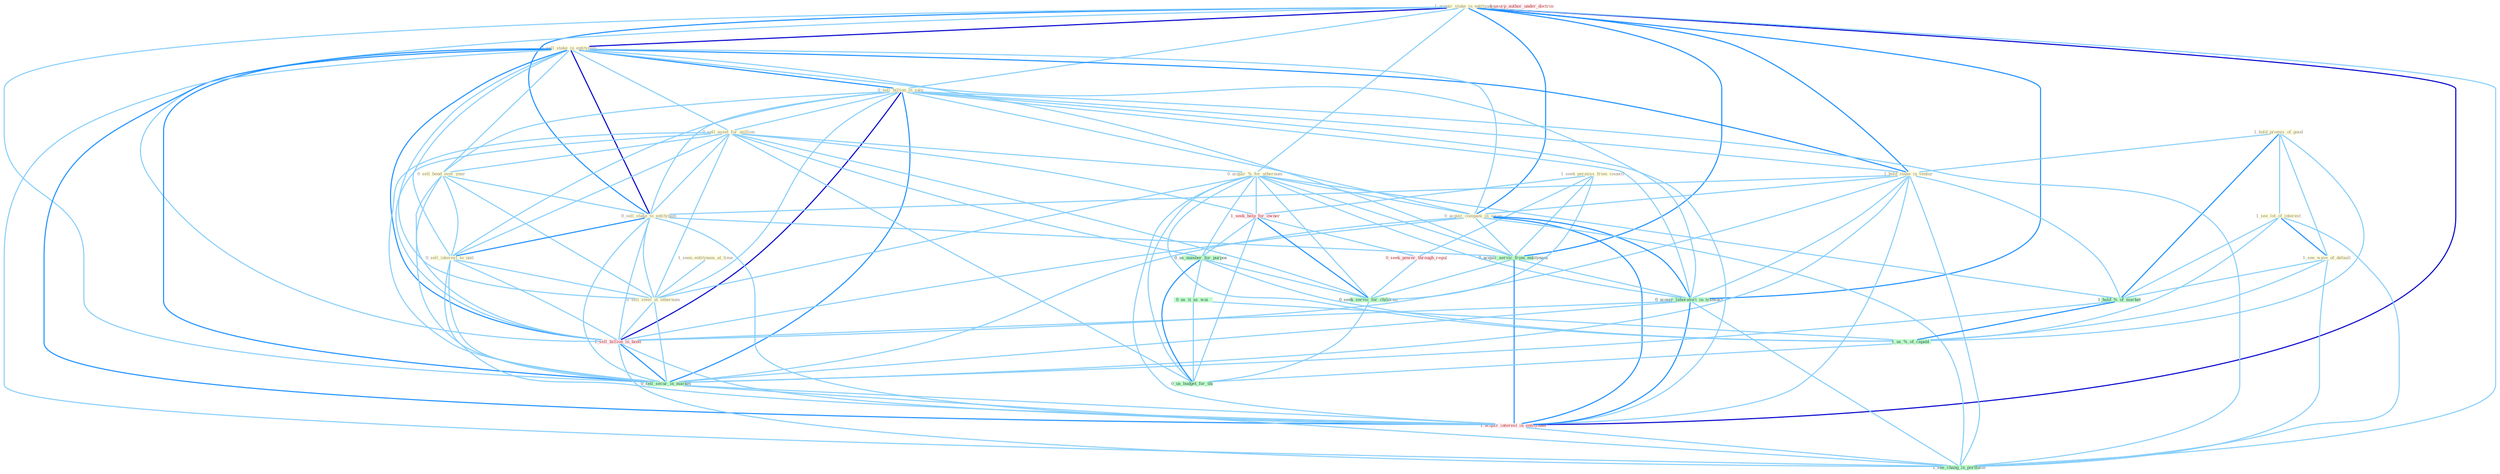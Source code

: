 Graph G{ 
    node
    [shape=polygon,style=filled,width=.5,height=.06,color="#BDFCC9",fixedsize=true,fontsize=4,
    fontcolor="#2f4f4f"];
    {node
    [color="#ffffe0", fontcolor="#8b7d6b"] "1_acquir_stake_in_entitynam " "1_sell_stake_in_entitynam " "1_hold_promis_of_good " "1_see_lot_of_interest " "0_sell_billion_in_sale " "0_sell_asset_for_million " "1_seen_entitynam_at_time " "0_sell_bond_over_year " "1_seek_permiss_from_council " "1_hold_stake_in_ventur " "0_sell_stake_to_entitynam " "0_sell_interest_to_unit " "0_acquir_%_for_othernum " "0_acquir_compani_in_swap " "0_sell_steel_at_othernum " "1_see_wave_of_default "}
{node [color="#fff0f5", fontcolor="#b22222"] "1_seek_help_for_owner " "0_seek_power_through_regul " "1_sell_billion_in_bond " "1_usurp_author_under_doctrin " "1_acquir_interest_in_entitynam "}
edge [color="#B0E2FF"];

	"1_acquir_stake_in_entitynam " -- "1_sell_stake_in_entitynam " [w="3", color="#0000cd" , len=0.6];
	"1_acquir_stake_in_entitynam " -- "0_sell_billion_in_sale " [w="1", color="#87cefa" ];
	"1_acquir_stake_in_entitynam " -- "1_hold_stake_in_ventur " [w="2", color="#1e90ff" , len=0.8];
	"1_acquir_stake_in_entitynam " -- "0_sell_stake_to_entitynam " [w="2", color="#1e90ff" , len=0.8];
	"1_acquir_stake_in_entitynam " -- "0_acquir_%_for_othernum " [w="1", color="#87cefa" ];
	"1_acquir_stake_in_entitynam " -- "0_acquir_compani_in_swap " [w="2", color="#1e90ff" , len=0.8];
	"1_acquir_stake_in_entitynam " -- "0_acquir_servic_from_entitynam " [w="2", color="#1e90ff" , len=0.8];
	"1_acquir_stake_in_entitynam " -- "0_acquir_laboratori_in_transact " [w="2", color="#1e90ff" , len=0.8];
	"1_acquir_stake_in_entitynam " -- "1_sell_billion_in_bond " [w="1", color="#87cefa" ];
	"1_acquir_stake_in_entitynam " -- "0_sell_secur_in_market " [w="1", color="#87cefa" ];
	"1_acquir_stake_in_entitynam " -- "1_acquir_interest_in_entitynam " [w="3", color="#0000cd" , len=0.6];
	"1_acquir_stake_in_entitynam " -- "1_see_chang_in_portfolio " [w="1", color="#87cefa" ];
	"1_sell_stake_in_entitynam " -- "0_sell_billion_in_sale " [w="2", color="#1e90ff" , len=0.8];
	"1_sell_stake_in_entitynam " -- "0_sell_asset_for_million " [w="1", color="#87cefa" ];
	"1_sell_stake_in_entitynam " -- "0_sell_bond_over_year " [w="1", color="#87cefa" ];
	"1_sell_stake_in_entitynam " -- "1_hold_stake_in_ventur " [w="2", color="#1e90ff" , len=0.8];
	"1_sell_stake_in_entitynam " -- "0_sell_stake_to_entitynam " [w="3", color="#0000cd" , len=0.6];
	"1_sell_stake_in_entitynam " -- "0_sell_interest_to_unit " [w="1", color="#87cefa" ];
	"1_sell_stake_in_entitynam " -- "0_acquir_compani_in_swap " [w="1", color="#87cefa" ];
	"1_sell_stake_in_entitynam " -- "0_sell_steel_at_othernum " [w="1", color="#87cefa" ];
	"1_sell_stake_in_entitynam " -- "0_acquir_servic_from_entitynam " [w="1", color="#87cefa" ];
	"1_sell_stake_in_entitynam " -- "0_acquir_laboratori_in_transact " [w="1", color="#87cefa" ];
	"1_sell_stake_in_entitynam " -- "1_sell_billion_in_bond " [w="2", color="#1e90ff" , len=0.8];
	"1_sell_stake_in_entitynam " -- "0_sell_secur_in_market " [w="2", color="#1e90ff" , len=0.8];
	"1_sell_stake_in_entitynam " -- "1_acquir_interest_in_entitynam " [w="2", color="#1e90ff" , len=0.8];
	"1_sell_stake_in_entitynam " -- "1_see_chang_in_portfolio " [w="1", color="#87cefa" ];
	"1_hold_promis_of_good " -- "1_see_lot_of_interest " [w="1", color="#87cefa" ];
	"1_hold_promis_of_good " -- "1_hold_stake_in_ventur " [w="1", color="#87cefa" ];
	"1_hold_promis_of_good " -- "1_see_wave_of_default " [w="1", color="#87cefa" ];
	"1_hold_promis_of_good " -- "1_hold_%_of_market " [w="2", color="#1e90ff" , len=0.8];
	"1_hold_promis_of_good " -- "1_us_%_of_capabl " [w="1", color="#87cefa" ];
	"1_see_lot_of_interest " -- "1_see_wave_of_default " [w="2", color="#1e90ff" , len=0.8];
	"1_see_lot_of_interest " -- "1_hold_%_of_market " [w="1", color="#87cefa" ];
	"1_see_lot_of_interest " -- "1_us_%_of_capabl " [w="1", color="#87cefa" ];
	"1_see_lot_of_interest " -- "1_see_chang_in_portfolio " [w="1", color="#87cefa" ];
	"0_sell_billion_in_sale " -- "0_sell_asset_for_million " [w="1", color="#87cefa" ];
	"0_sell_billion_in_sale " -- "0_sell_bond_over_year " [w="1", color="#87cefa" ];
	"0_sell_billion_in_sale " -- "1_hold_stake_in_ventur " [w="1", color="#87cefa" ];
	"0_sell_billion_in_sale " -- "0_sell_stake_to_entitynam " [w="1", color="#87cefa" ];
	"0_sell_billion_in_sale " -- "0_sell_interest_to_unit " [w="1", color="#87cefa" ];
	"0_sell_billion_in_sale " -- "0_acquir_compani_in_swap " [w="1", color="#87cefa" ];
	"0_sell_billion_in_sale " -- "0_sell_steel_at_othernum " [w="1", color="#87cefa" ];
	"0_sell_billion_in_sale " -- "0_acquir_laboratori_in_transact " [w="1", color="#87cefa" ];
	"0_sell_billion_in_sale " -- "1_sell_billion_in_bond " [w="3", color="#0000cd" , len=0.6];
	"0_sell_billion_in_sale " -- "0_sell_secur_in_market " [w="2", color="#1e90ff" , len=0.8];
	"0_sell_billion_in_sale " -- "1_acquir_interest_in_entitynam " [w="1", color="#87cefa" ];
	"0_sell_billion_in_sale " -- "1_see_chang_in_portfolio " [w="1", color="#87cefa" ];
	"0_sell_asset_for_million " -- "0_sell_bond_over_year " [w="1", color="#87cefa" ];
	"0_sell_asset_for_million " -- "0_sell_stake_to_entitynam " [w="1", color="#87cefa" ];
	"0_sell_asset_for_million " -- "0_sell_interest_to_unit " [w="1", color="#87cefa" ];
	"0_sell_asset_for_million " -- "0_acquir_%_for_othernum " [w="1", color="#87cefa" ];
	"0_sell_asset_for_million " -- "0_sell_steel_at_othernum " [w="1", color="#87cefa" ];
	"0_sell_asset_for_million " -- "1_seek_help_for_owner " [w="1", color="#87cefa" ];
	"0_sell_asset_for_million " -- "0_us_number_for_purpos " [w="1", color="#87cefa" ];
	"0_sell_asset_for_million " -- "1_sell_billion_in_bond " [w="1", color="#87cefa" ];
	"0_sell_asset_for_million " -- "0_sell_secur_in_market " [w="1", color="#87cefa" ];
	"0_sell_asset_for_million " -- "0_seek_servic_for_children " [w="1", color="#87cefa" ];
	"0_sell_asset_for_million " -- "0_us_budget_for_thi " [w="1", color="#87cefa" ];
	"1_seen_entitynam_at_time " -- "0_sell_steel_at_othernum " [w="1", color="#87cefa" ];
	"0_sell_bond_over_year " -- "0_sell_stake_to_entitynam " [w="1", color="#87cefa" ];
	"0_sell_bond_over_year " -- "0_sell_interest_to_unit " [w="1", color="#87cefa" ];
	"0_sell_bond_over_year " -- "0_sell_steel_at_othernum " [w="1", color="#87cefa" ];
	"0_sell_bond_over_year " -- "1_sell_billion_in_bond " [w="1", color="#87cefa" ];
	"0_sell_bond_over_year " -- "0_sell_secur_in_market " [w="1", color="#87cefa" ];
	"1_seek_permiss_from_council " -- "1_seek_help_for_owner " [w="1", color="#87cefa" ];
	"1_seek_permiss_from_council " -- "0_acquir_servic_from_entitynam " [w="1", color="#87cefa" ];
	"1_seek_permiss_from_council " -- "0_seek_power_through_regul " [w="1", color="#87cefa" ];
	"1_seek_permiss_from_council " -- "0_seek_servic_for_children " [w="1", color="#87cefa" ];
	"1_hold_stake_in_ventur " -- "0_sell_stake_to_entitynam " [w="1", color="#87cefa" ];
	"1_hold_stake_in_ventur " -- "0_acquir_compani_in_swap " [w="1", color="#87cefa" ];
	"1_hold_stake_in_ventur " -- "1_hold_%_of_market " [w="1", color="#87cefa" ];
	"1_hold_stake_in_ventur " -- "0_acquir_laboratori_in_transact " [w="1", color="#87cefa" ];
	"1_hold_stake_in_ventur " -- "1_sell_billion_in_bond " [w="1", color="#87cefa" ];
	"1_hold_stake_in_ventur " -- "0_sell_secur_in_market " [w="1", color="#87cefa" ];
	"1_hold_stake_in_ventur " -- "1_acquir_interest_in_entitynam " [w="1", color="#87cefa" ];
	"1_hold_stake_in_ventur " -- "1_see_chang_in_portfolio " [w="1", color="#87cefa" ];
	"0_sell_stake_to_entitynam " -- "0_sell_interest_to_unit " [w="2", color="#1e90ff" , len=0.8];
	"0_sell_stake_to_entitynam " -- "0_sell_steel_at_othernum " [w="1", color="#87cefa" ];
	"0_sell_stake_to_entitynam " -- "0_acquir_servic_from_entitynam " [w="1", color="#87cefa" ];
	"0_sell_stake_to_entitynam " -- "1_sell_billion_in_bond " [w="1", color="#87cefa" ];
	"0_sell_stake_to_entitynam " -- "0_sell_secur_in_market " [w="1", color="#87cefa" ];
	"0_sell_stake_to_entitynam " -- "1_acquir_interest_in_entitynam " [w="1", color="#87cefa" ];
	"0_sell_interest_to_unit " -- "0_sell_steel_at_othernum " [w="1", color="#87cefa" ];
	"0_sell_interest_to_unit " -- "1_sell_billion_in_bond " [w="1", color="#87cefa" ];
	"0_sell_interest_to_unit " -- "0_sell_secur_in_market " [w="1", color="#87cefa" ];
	"0_sell_interest_to_unit " -- "1_acquir_interest_in_entitynam " [w="1", color="#87cefa" ];
	"0_acquir_%_for_othernum " -- "0_acquir_compani_in_swap " [w="1", color="#87cefa" ];
	"0_acquir_%_for_othernum " -- "0_sell_steel_at_othernum " [w="1", color="#87cefa" ];
	"0_acquir_%_for_othernum " -- "1_seek_help_for_owner " [w="1", color="#87cefa" ];
	"0_acquir_%_for_othernum " -- "0_acquir_servic_from_entitynam " [w="1", color="#87cefa" ];
	"0_acquir_%_for_othernum " -- "1_hold_%_of_market " [w="1", color="#87cefa" ];
	"0_acquir_%_for_othernum " -- "0_us_number_for_purpos " [w="1", color="#87cefa" ];
	"0_acquir_%_for_othernum " -- "0_acquir_laboratori_in_transact " [w="1", color="#87cefa" ];
	"0_acquir_%_for_othernum " -- "1_us_%_of_capabl " [w="1", color="#87cefa" ];
	"0_acquir_%_for_othernum " -- "1_acquir_interest_in_entitynam " [w="1", color="#87cefa" ];
	"0_acquir_%_for_othernum " -- "0_seek_servic_for_children " [w="1", color="#87cefa" ];
	"0_acquir_%_for_othernum " -- "0_us_budget_for_thi " [w="1", color="#87cefa" ];
	"0_acquir_compani_in_swap " -- "0_acquir_servic_from_entitynam " [w="1", color="#87cefa" ];
	"0_acquir_compani_in_swap " -- "0_acquir_laboratori_in_transact " [w="2", color="#1e90ff" , len=0.8];
	"0_acquir_compani_in_swap " -- "1_sell_billion_in_bond " [w="1", color="#87cefa" ];
	"0_acquir_compani_in_swap " -- "0_sell_secur_in_market " [w="1", color="#87cefa" ];
	"0_acquir_compani_in_swap " -- "1_acquir_interest_in_entitynam " [w="2", color="#1e90ff" , len=0.8];
	"0_acquir_compani_in_swap " -- "1_see_chang_in_portfolio " [w="1", color="#87cefa" ];
	"0_sell_steel_at_othernum " -- "1_sell_billion_in_bond " [w="1", color="#87cefa" ];
	"0_sell_steel_at_othernum " -- "0_sell_secur_in_market " [w="1", color="#87cefa" ];
	"1_see_wave_of_default " -- "1_hold_%_of_market " [w="1", color="#87cefa" ];
	"1_see_wave_of_default " -- "1_us_%_of_capabl " [w="1", color="#87cefa" ];
	"1_see_wave_of_default " -- "1_see_chang_in_portfolio " [w="1", color="#87cefa" ];
	"1_seek_help_for_owner " -- "0_seek_power_through_regul " [w="1", color="#87cefa" ];
	"1_seek_help_for_owner " -- "0_us_number_for_purpos " [w="1", color="#87cefa" ];
	"1_seek_help_for_owner " -- "0_seek_servic_for_children " [w="2", color="#1e90ff" , len=0.8];
	"1_seek_help_for_owner " -- "0_us_budget_for_thi " [w="1", color="#87cefa" ];
	"0_acquir_servic_from_entitynam " -- "0_acquir_laboratori_in_transact " [w="1", color="#87cefa" ];
	"0_acquir_servic_from_entitynam " -- "1_acquir_interest_in_entitynam " [w="2", color="#1e90ff" , len=0.8];
	"0_acquir_servic_from_entitynam " -- "0_seek_servic_for_children " [w="1", color="#87cefa" ];
	"1_hold_%_of_market " -- "1_us_%_of_capabl " [w="2", color="#1e90ff" , len=0.8];
	"1_hold_%_of_market " -- "0_sell_secur_in_market " [w="1", color="#87cefa" ];
	"0_seek_power_through_regul " -- "0_seek_servic_for_children " [w="1", color="#87cefa" ];
	"0_us_number_for_purpos " -- "0_us_it_as_wai " [w="1", color="#87cefa" ];
	"0_us_number_for_purpos " -- "1_us_%_of_capabl " [w="1", color="#87cefa" ];
	"0_us_number_for_purpos " -- "0_seek_servic_for_children " [w="1", color="#87cefa" ];
	"0_us_number_for_purpos " -- "0_us_budget_for_thi " [w="2", color="#1e90ff" , len=0.8];
	"0_acquir_laboratori_in_transact " -- "1_sell_billion_in_bond " [w="1", color="#87cefa" ];
	"0_acquir_laboratori_in_transact " -- "0_sell_secur_in_market " [w="1", color="#87cefa" ];
	"0_acquir_laboratori_in_transact " -- "1_acquir_interest_in_entitynam " [w="2", color="#1e90ff" , len=0.8];
	"0_acquir_laboratori_in_transact " -- "1_see_chang_in_portfolio " [w="1", color="#87cefa" ];
	"1_sell_billion_in_bond " -- "0_sell_secur_in_market " [w="2", color="#1e90ff" , len=0.8];
	"1_sell_billion_in_bond " -- "1_acquir_interest_in_entitynam " [w="1", color="#87cefa" ];
	"1_sell_billion_in_bond " -- "1_see_chang_in_portfolio " [w="1", color="#87cefa" ];
	"0_us_it_as_wai " -- "1_us_%_of_capabl " [w="1", color="#87cefa" ];
	"0_us_it_as_wai " -- "0_us_budget_for_thi " [w="1", color="#87cefa" ];
	"1_us_%_of_capabl " -- "0_us_budget_for_thi " [w="1", color="#87cefa" ];
	"0_sell_secur_in_market " -- "1_acquir_interest_in_entitynam " [w="1", color="#87cefa" ];
	"0_sell_secur_in_market " -- "1_see_chang_in_portfolio " [w="1", color="#87cefa" ];
	"1_acquir_interest_in_entitynam " -- "1_see_chang_in_portfolio " [w="1", color="#87cefa" ];
	"0_seek_servic_for_children " -- "0_us_budget_for_thi " [w="1", color="#87cefa" ];
}